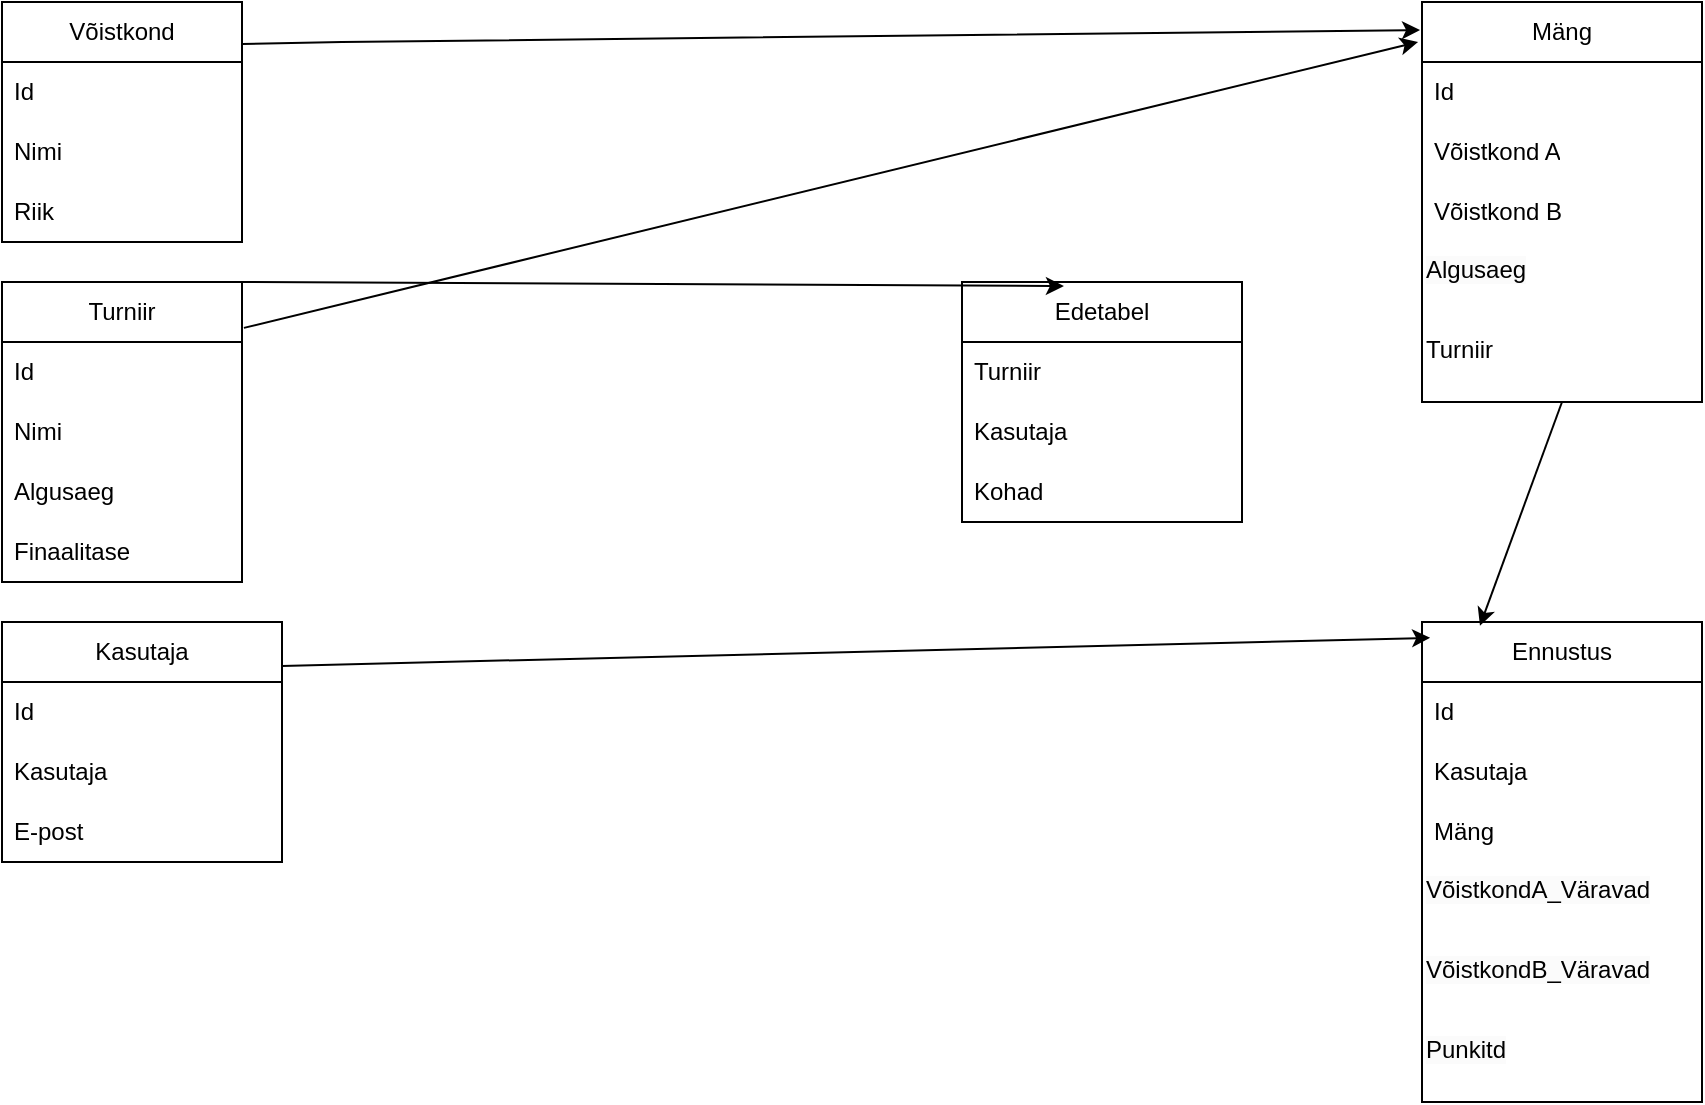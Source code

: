 <mxfile version="24.7.17">
  <diagram name="Page-1" id="kYDSU6BxRZbtoiRmp5Wg">
    <mxGraphModel dx="954" dy="2252" grid="1" gridSize="10" guides="1" tooltips="1" connect="1" arrows="1" fold="1" page="1" pageScale="1" pageWidth="850" pageHeight="1100" math="0" shadow="0">
      <root>
        <mxCell id="0" />
        <mxCell id="1" parent="0" />
        <mxCell id="PQHMi3LY3kahxvVcgncI-4" value="Võistkond" style="swimlane;fontStyle=0;childLayout=stackLayout;horizontal=1;startSize=30;horizontalStack=0;resizeParent=1;resizeParentMax=0;resizeLast=0;collapsible=1;marginBottom=0;whiteSpace=wrap;html=1;" vertex="1" parent="1">
          <mxGeometry width="120" height="120" as="geometry">
            <mxRectangle width="90" height="30" as="alternateBounds" />
          </mxGeometry>
        </mxCell>
        <mxCell id="PQHMi3LY3kahxvVcgncI-5" value="Id" style="text;strokeColor=none;fillColor=none;align=left;verticalAlign=middle;spacingLeft=4;spacingRight=4;overflow=hidden;points=[[0,0.5],[1,0.5]];portConstraint=eastwest;rotatable=0;whiteSpace=wrap;html=1;" vertex="1" parent="PQHMi3LY3kahxvVcgncI-4">
          <mxGeometry y="30" width="120" height="30" as="geometry" />
        </mxCell>
        <mxCell id="PQHMi3LY3kahxvVcgncI-6" value="Nimi" style="text;strokeColor=none;fillColor=none;align=left;verticalAlign=middle;spacingLeft=4;spacingRight=4;overflow=hidden;points=[[0,0.5],[1,0.5]];portConstraint=eastwest;rotatable=0;whiteSpace=wrap;html=1;" vertex="1" parent="PQHMi3LY3kahxvVcgncI-4">
          <mxGeometry y="60" width="120" height="30" as="geometry" />
        </mxCell>
        <mxCell id="PQHMi3LY3kahxvVcgncI-7" value="Riik" style="text;strokeColor=none;fillColor=none;align=left;verticalAlign=middle;spacingLeft=4;spacingRight=4;overflow=hidden;points=[[0,0.5],[1,0.5]];portConstraint=eastwest;rotatable=0;whiteSpace=wrap;html=1;" vertex="1" parent="PQHMi3LY3kahxvVcgncI-4">
          <mxGeometry y="90" width="120" height="30" as="geometry" />
        </mxCell>
        <mxCell id="PQHMi3LY3kahxvVcgncI-8" value="Turniir" style="swimlane;fontStyle=0;childLayout=stackLayout;horizontal=1;startSize=30;horizontalStack=0;resizeParent=1;resizeParentMax=0;resizeLast=0;collapsible=1;marginBottom=0;whiteSpace=wrap;html=1;" vertex="1" parent="1">
          <mxGeometry y="140" width="120" height="150" as="geometry" />
        </mxCell>
        <mxCell id="PQHMi3LY3kahxvVcgncI-9" value="Id" style="text;strokeColor=none;fillColor=none;align=left;verticalAlign=middle;spacingLeft=4;spacingRight=4;overflow=hidden;points=[[0,0.5],[1,0.5]];portConstraint=eastwest;rotatable=0;whiteSpace=wrap;html=1;" vertex="1" parent="PQHMi3LY3kahxvVcgncI-8">
          <mxGeometry y="30" width="120" height="30" as="geometry" />
        </mxCell>
        <mxCell id="PQHMi3LY3kahxvVcgncI-10" value="Nimi" style="text;strokeColor=none;fillColor=none;align=left;verticalAlign=middle;spacingLeft=4;spacingRight=4;overflow=hidden;points=[[0,0.5],[1,0.5]];portConstraint=eastwest;rotatable=0;whiteSpace=wrap;html=1;" vertex="1" parent="PQHMi3LY3kahxvVcgncI-8">
          <mxGeometry y="60" width="120" height="30" as="geometry" />
        </mxCell>
        <mxCell id="PQHMi3LY3kahxvVcgncI-11" value="Algusaeg" style="text;strokeColor=none;fillColor=none;align=left;verticalAlign=middle;spacingLeft=4;spacingRight=4;overflow=hidden;points=[[0,0.5],[1,0.5]];portConstraint=eastwest;rotatable=0;whiteSpace=wrap;html=1;" vertex="1" parent="PQHMi3LY3kahxvVcgncI-8">
          <mxGeometry y="90" width="120" height="30" as="geometry" />
        </mxCell>
        <mxCell id="PQHMi3LY3kahxvVcgncI-12" style="edgeStyle=orthogonalEdgeStyle;rounded=0;orthogonalLoop=1;jettySize=auto;html=1;exitX=1;exitY=0.5;exitDx=0;exitDy=0;" edge="1" parent="PQHMi3LY3kahxvVcgncI-8" source="PQHMi3LY3kahxvVcgncI-9" target="PQHMi3LY3kahxvVcgncI-9">
          <mxGeometry relative="1" as="geometry" />
        </mxCell>
        <mxCell id="PQHMi3LY3kahxvVcgncI-13" value="Finaalitase" style="text;strokeColor=none;fillColor=none;align=left;verticalAlign=middle;spacingLeft=4;spacingRight=4;overflow=hidden;points=[[0,0.5],[1,0.5]];portConstraint=eastwest;rotatable=0;whiteSpace=wrap;html=1;" vertex="1" parent="PQHMi3LY3kahxvVcgncI-8">
          <mxGeometry y="120" width="120" height="30" as="geometry" />
        </mxCell>
        <mxCell id="PQHMi3LY3kahxvVcgncI-14" value="Mäng" style="swimlane;fontStyle=0;childLayout=stackLayout;horizontal=1;startSize=30;horizontalStack=0;resizeParent=1;resizeParentMax=0;resizeLast=0;collapsible=1;marginBottom=0;whiteSpace=wrap;html=1;" vertex="1" parent="1">
          <mxGeometry x="710" width="140" height="200" as="geometry" />
        </mxCell>
        <mxCell id="PQHMi3LY3kahxvVcgncI-15" value="Id" style="text;strokeColor=none;fillColor=none;align=left;verticalAlign=middle;spacingLeft=4;spacingRight=4;overflow=hidden;points=[[0,0.5],[1,0.5]];portConstraint=eastwest;rotatable=0;whiteSpace=wrap;html=1;" vertex="1" parent="PQHMi3LY3kahxvVcgncI-14">
          <mxGeometry y="30" width="140" height="30" as="geometry" />
        </mxCell>
        <mxCell id="PQHMi3LY3kahxvVcgncI-16" value="Võistkond A" style="text;strokeColor=none;fillColor=none;align=left;verticalAlign=middle;spacingLeft=4;spacingRight=4;overflow=hidden;points=[[0,0.5],[1,0.5]];portConstraint=eastwest;rotatable=0;whiteSpace=wrap;html=1;" vertex="1" parent="PQHMi3LY3kahxvVcgncI-14">
          <mxGeometry y="60" width="140" height="30" as="geometry" />
        </mxCell>
        <mxCell id="PQHMi3LY3kahxvVcgncI-17" value="Võistkond B" style="text;strokeColor=none;fillColor=none;align=left;verticalAlign=middle;spacingLeft=4;spacingRight=4;overflow=hidden;points=[[0,0.5],[1,0.5]];portConstraint=eastwest;rotatable=0;whiteSpace=wrap;html=1;" vertex="1" parent="PQHMi3LY3kahxvVcgncI-14">
          <mxGeometry y="90" width="140" height="30" as="geometry" />
        </mxCell>
        <mxCell id="PQHMi3LY3kahxvVcgncI-18" value="&lt;span style=&quot;color: rgb(0, 0, 0); font-family: Helvetica; font-size: 12px; font-style: normal; font-variant-ligatures: normal; font-variant-caps: normal; font-weight: 400; letter-spacing: normal; orphans: 2; text-align: left; text-indent: 0px; text-transform: none; widows: 2; word-spacing: 0px; -webkit-text-stroke-width: 0px; white-space: normal; background-color: rgb(251, 251, 251); text-decoration-thickness: initial; text-decoration-style: initial; text-decoration-color: initial; display: inline !important; float: none;&quot;&gt;Algusaeg&lt;/span&gt;" style="text;whiteSpace=wrap;html=1;" vertex="1" parent="PQHMi3LY3kahxvVcgncI-14">
          <mxGeometry y="120" width="140" height="40" as="geometry" />
        </mxCell>
        <mxCell id="PQHMi3LY3kahxvVcgncI-19" value="Turniir" style="text;whiteSpace=wrap;html=1;" vertex="1" parent="PQHMi3LY3kahxvVcgncI-14">
          <mxGeometry y="160" width="140" height="40" as="geometry" />
        </mxCell>
        <mxCell id="PQHMi3LY3kahxvVcgncI-20" value="Kasutaja" style="swimlane;fontStyle=0;childLayout=stackLayout;horizontal=1;startSize=30;horizontalStack=0;resizeParent=1;resizeParentMax=0;resizeLast=0;collapsible=1;marginBottom=0;whiteSpace=wrap;html=1;" vertex="1" parent="1">
          <mxGeometry y="310" width="140" height="120" as="geometry" />
        </mxCell>
        <mxCell id="PQHMi3LY3kahxvVcgncI-21" value="Id" style="text;strokeColor=none;fillColor=none;align=left;verticalAlign=middle;spacingLeft=4;spacingRight=4;overflow=hidden;points=[[0,0.5],[1,0.5]];portConstraint=eastwest;rotatable=0;whiteSpace=wrap;html=1;" vertex="1" parent="PQHMi3LY3kahxvVcgncI-20">
          <mxGeometry y="30" width="140" height="30" as="geometry" />
        </mxCell>
        <mxCell id="PQHMi3LY3kahxvVcgncI-22" value="Kasutaja" style="text;strokeColor=none;fillColor=none;align=left;verticalAlign=middle;spacingLeft=4;spacingRight=4;overflow=hidden;points=[[0,0.5],[1,0.5]];portConstraint=eastwest;rotatable=0;whiteSpace=wrap;html=1;" vertex="1" parent="PQHMi3LY3kahxvVcgncI-20">
          <mxGeometry y="60" width="140" height="30" as="geometry" />
        </mxCell>
        <mxCell id="PQHMi3LY3kahxvVcgncI-23" value="E-post" style="text;strokeColor=none;fillColor=none;align=left;verticalAlign=middle;spacingLeft=4;spacingRight=4;overflow=hidden;points=[[0,0.5],[1,0.5]];portConstraint=eastwest;rotatable=0;whiteSpace=wrap;html=1;" vertex="1" parent="PQHMi3LY3kahxvVcgncI-20">
          <mxGeometry y="90" width="140" height="30" as="geometry" />
        </mxCell>
        <mxCell id="PQHMi3LY3kahxvVcgncI-24" value="Ennustus" style="swimlane;fontStyle=0;childLayout=stackLayout;horizontal=1;startSize=30;horizontalStack=0;resizeParent=1;resizeParentMax=0;resizeLast=0;collapsible=1;marginBottom=0;whiteSpace=wrap;html=1;" vertex="1" parent="1">
          <mxGeometry x="710" y="310" width="140" height="240" as="geometry" />
        </mxCell>
        <mxCell id="PQHMi3LY3kahxvVcgncI-25" value="Id" style="text;strokeColor=none;fillColor=none;align=left;verticalAlign=middle;spacingLeft=4;spacingRight=4;overflow=hidden;points=[[0,0.5],[1,0.5]];portConstraint=eastwest;rotatable=0;whiteSpace=wrap;html=1;" vertex="1" parent="PQHMi3LY3kahxvVcgncI-24">
          <mxGeometry y="30" width="140" height="30" as="geometry" />
        </mxCell>
        <mxCell id="PQHMi3LY3kahxvVcgncI-26" value="Kasutaja" style="text;strokeColor=none;fillColor=none;align=left;verticalAlign=middle;spacingLeft=4;spacingRight=4;overflow=hidden;points=[[0,0.5],[1,0.5]];portConstraint=eastwest;rotatable=0;whiteSpace=wrap;html=1;" vertex="1" parent="PQHMi3LY3kahxvVcgncI-24">
          <mxGeometry y="60" width="140" height="30" as="geometry" />
        </mxCell>
        <mxCell id="PQHMi3LY3kahxvVcgncI-27" value="Mäng" style="text;strokeColor=none;fillColor=none;align=left;verticalAlign=middle;spacingLeft=4;spacingRight=4;overflow=hidden;points=[[0,0.5],[1,0.5]];portConstraint=eastwest;rotatable=0;whiteSpace=wrap;html=1;" vertex="1" parent="PQHMi3LY3kahxvVcgncI-24">
          <mxGeometry y="90" width="140" height="30" as="geometry" />
        </mxCell>
        <mxCell id="PQHMi3LY3kahxvVcgncI-31" value="&lt;span style=&quot;color: rgb(0, 0, 0); font-family: Helvetica; font-size: 12px; font-style: normal; font-variant-ligatures: normal; font-variant-caps: normal; font-weight: 400; letter-spacing: normal; orphans: 2; text-align: left; text-indent: 0px; text-transform: none; widows: 2; word-spacing: 0px; -webkit-text-stroke-width: 0px; white-space: normal; background-color: rgb(251, 251, 251); text-decoration-thickness: initial; text-decoration-style: initial; text-decoration-color: initial; display: inline !important; float: none;&quot;&gt;VõistkondA_Väravad&lt;/span&gt;" style="text;whiteSpace=wrap;html=1;" vertex="1" parent="PQHMi3LY3kahxvVcgncI-24">
          <mxGeometry y="120" width="140" height="40" as="geometry" />
        </mxCell>
        <mxCell id="PQHMi3LY3kahxvVcgncI-30" value="&lt;span style=&quot;color: rgb(0, 0, 0); font-family: Helvetica; font-size: 12px; font-style: normal; font-variant-ligatures: normal; font-variant-caps: normal; font-weight: 400; letter-spacing: normal; orphans: 2; text-align: left; text-indent: 0px; text-transform: none; widows: 2; word-spacing: 0px; -webkit-text-stroke-width: 0px; white-space: normal; background-color: rgb(251, 251, 251); text-decoration-thickness: initial; text-decoration-style: initial; text-decoration-color: initial; display: inline !important; float: none;&quot;&gt;VõistkondB_Väravad&lt;/span&gt;" style="text;whiteSpace=wrap;html=1;" vertex="1" parent="PQHMi3LY3kahxvVcgncI-24">
          <mxGeometry y="160" width="140" height="40" as="geometry" />
        </mxCell>
        <mxCell id="PQHMi3LY3kahxvVcgncI-29" value="&lt;span style=&quot;color: rgb(0, 0, 0); font-family: Helvetica; font-size: 12px; font-style: normal; font-variant-ligatures: normal; font-variant-caps: normal; font-weight: 400; letter-spacing: normal; orphans: 2; text-align: left; text-indent: 0px; text-transform: none; widows: 2; word-spacing: 0px; -webkit-text-stroke-width: 0px; white-space: normal; background-color: rgb(251, 251, 251); text-decoration-thickness: initial; text-decoration-style: initial; text-decoration-color: initial; display: inline !important; float: none;&quot;&gt;Punkitd&lt;/span&gt;" style="text;whiteSpace=wrap;html=1;" vertex="1" parent="PQHMi3LY3kahxvVcgncI-24">
          <mxGeometry y="200" width="140" height="40" as="geometry" />
        </mxCell>
        <mxCell id="PQHMi3LY3kahxvVcgncI-32" value="Edetabel" style="swimlane;fontStyle=0;childLayout=stackLayout;horizontal=1;startSize=30;horizontalStack=0;resizeParent=1;resizeParentMax=0;resizeLast=0;collapsible=1;marginBottom=0;whiteSpace=wrap;html=1;" vertex="1" parent="1">
          <mxGeometry x="480" y="140" width="140" height="120" as="geometry" />
        </mxCell>
        <mxCell id="PQHMi3LY3kahxvVcgncI-33" value="Turniir" style="text;strokeColor=none;fillColor=none;align=left;verticalAlign=middle;spacingLeft=4;spacingRight=4;overflow=hidden;points=[[0,0.5],[1,0.5]];portConstraint=eastwest;rotatable=0;whiteSpace=wrap;html=1;" vertex="1" parent="PQHMi3LY3kahxvVcgncI-32">
          <mxGeometry y="30" width="140" height="30" as="geometry" />
        </mxCell>
        <mxCell id="PQHMi3LY3kahxvVcgncI-34" value="Kasutaja" style="text;strokeColor=none;fillColor=none;align=left;verticalAlign=middle;spacingLeft=4;spacingRight=4;overflow=hidden;points=[[0,0.5],[1,0.5]];portConstraint=eastwest;rotatable=0;whiteSpace=wrap;html=1;" vertex="1" parent="PQHMi3LY3kahxvVcgncI-32">
          <mxGeometry y="60" width="140" height="30" as="geometry" />
        </mxCell>
        <mxCell id="PQHMi3LY3kahxvVcgncI-35" value="Kohad" style="text;strokeColor=none;fillColor=none;align=left;verticalAlign=middle;spacingLeft=4;spacingRight=4;overflow=hidden;points=[[0,0.5],[1,0.5]];portConstraint=eastwest;rotatable=0;whiteSpace=wrap;html=1;" vertex="1" parent="PQHMi3LY3kahxvVcgncI-32">
          <mxGeometry y="90" width="140" height="30" as="geometry" />
        </mxCell>
        <mxCell id="PQHMi3LY3kahxvVcgncI-40" value="" style="endArrow=classic;html=1;rounded=0;entryX=-0.007;entryY=0.07;entryDx=0;entryDy=0;entryPerimeter=0;exitX=1;exitY=0.175;exitDx=0;exitDy=0;exitPerimeter=0;" edge="1" parent="1" source="PQHMi3LY3kahxvVcgncI-4" target="PQHMi3LY3kahxvVcgncI-14">
          <mxGeometry width="50" height="50" relative="1" as="geometry">
            <mxPoint x="120" y="20" as="sourcePoint" />
            <mxPoint x="220" y="20" as="targetPoint" />
            <Array as="points">
              <mxPoint x="170" y="20" />
            </Array>
          </mxGeometry>
        </mxCell>
        <mxCell id="PQHMi3LY3kahxvVcgncI-41" value="" style="endArrow=classic;html=1;rounded=0;exitX=1.008;exitY=0.153;exitDx=0;exitDy=0;exitPerimeter=0;entryX=-0.014;entryY=0.1;entryDx=0;entryDy=0;entryPerimeter=0;" edge="1" parent="1" source="PQHMi3LY3kahxvVcgncI-8" target="PQHMi3LY3kahxvVcgncI-14">
          <mxGeometry width="50" height="50" relative="1" as="geometry">
            <mxPoint x="130" y="190" as="sourcePoint" />
            <mxPoint x="180" y="140" as="targetPoint" />
          </mxGeometry>
        </mxCell>
        <mxCell id="PQHMi3LY3kahxvVcgncI-42" value="" style="endArrow=classic;html=1;rounded=0;exitX=1;exitY=0.183;exitDx=0;exitDy=0;exitPerimeter=0;entryX=0.029;entryY=0.033;entryDx=0;entryDy=0;entryPerimeter=0;" edge="1" parent="1" source="PQHMi3LY3kahxvVcgncI-20" target="PQHMi3LY3kahxvVcgncI-24">
          <mxGeometry width="50" height="50" relative="1" as="geometry">
            <mxPoint x="380" y="300" as="sourcePoint" />
            <mxPoint x="430" y="250" as="targetPoint" />
          </mxGeometry>
        </mxCell>
        <mxCell id="PQHMi3LY3kahxvVcgncI-43" value="" style="endArrow=classic;html=1;rounded=0;exitX=0.5;exitY=1;exitDx=0;exitDy=0;entryX=0.207;entryY=0.008;entryDx=0;entryDy=0;entryPerimeter=0;" edge="1" parent="1" source="PQHMi3LY3kahxvVcgncI-19" target="PQHMi3LY3kahxvVcgncI-24">
          <mxGeometry width="50" height="50" relative="1" as="geometry">
            <mxPoint x="780" y="180" as="sourcePoint" />
            <mxPoint x="770" y="250" as="targetPoint" />
          </mxGeometry>
        </mxCell>
        <mxCell id="PQHMi3LY3kahxvVcgncI-44" value="" style="endArrow=classic;html=1;rounded=0;exitX=1;exitY=0;exitDx=0;exitDy=0;entryX=0.364;entryY=0.017;entryDx=0;entryDy=0;entryPerimeter=0;" edge="1" parent="1" source="PQHMi3LY3kahxvVcgncI-8" target="PQHMi3LY3kahxvVcgncI-32">
          <mxGeometry width="50" height="50" relative="1" as="geometry">
            <mxPoint x="180" y="220" as="sourcePoint" />
            <mxPoint x="230" y="170" as="targetPoint" />
          </mxGeometry>
        </mxCell>
      </root>
    </mxGraphModel>
  </diagram>
</mxfile>
